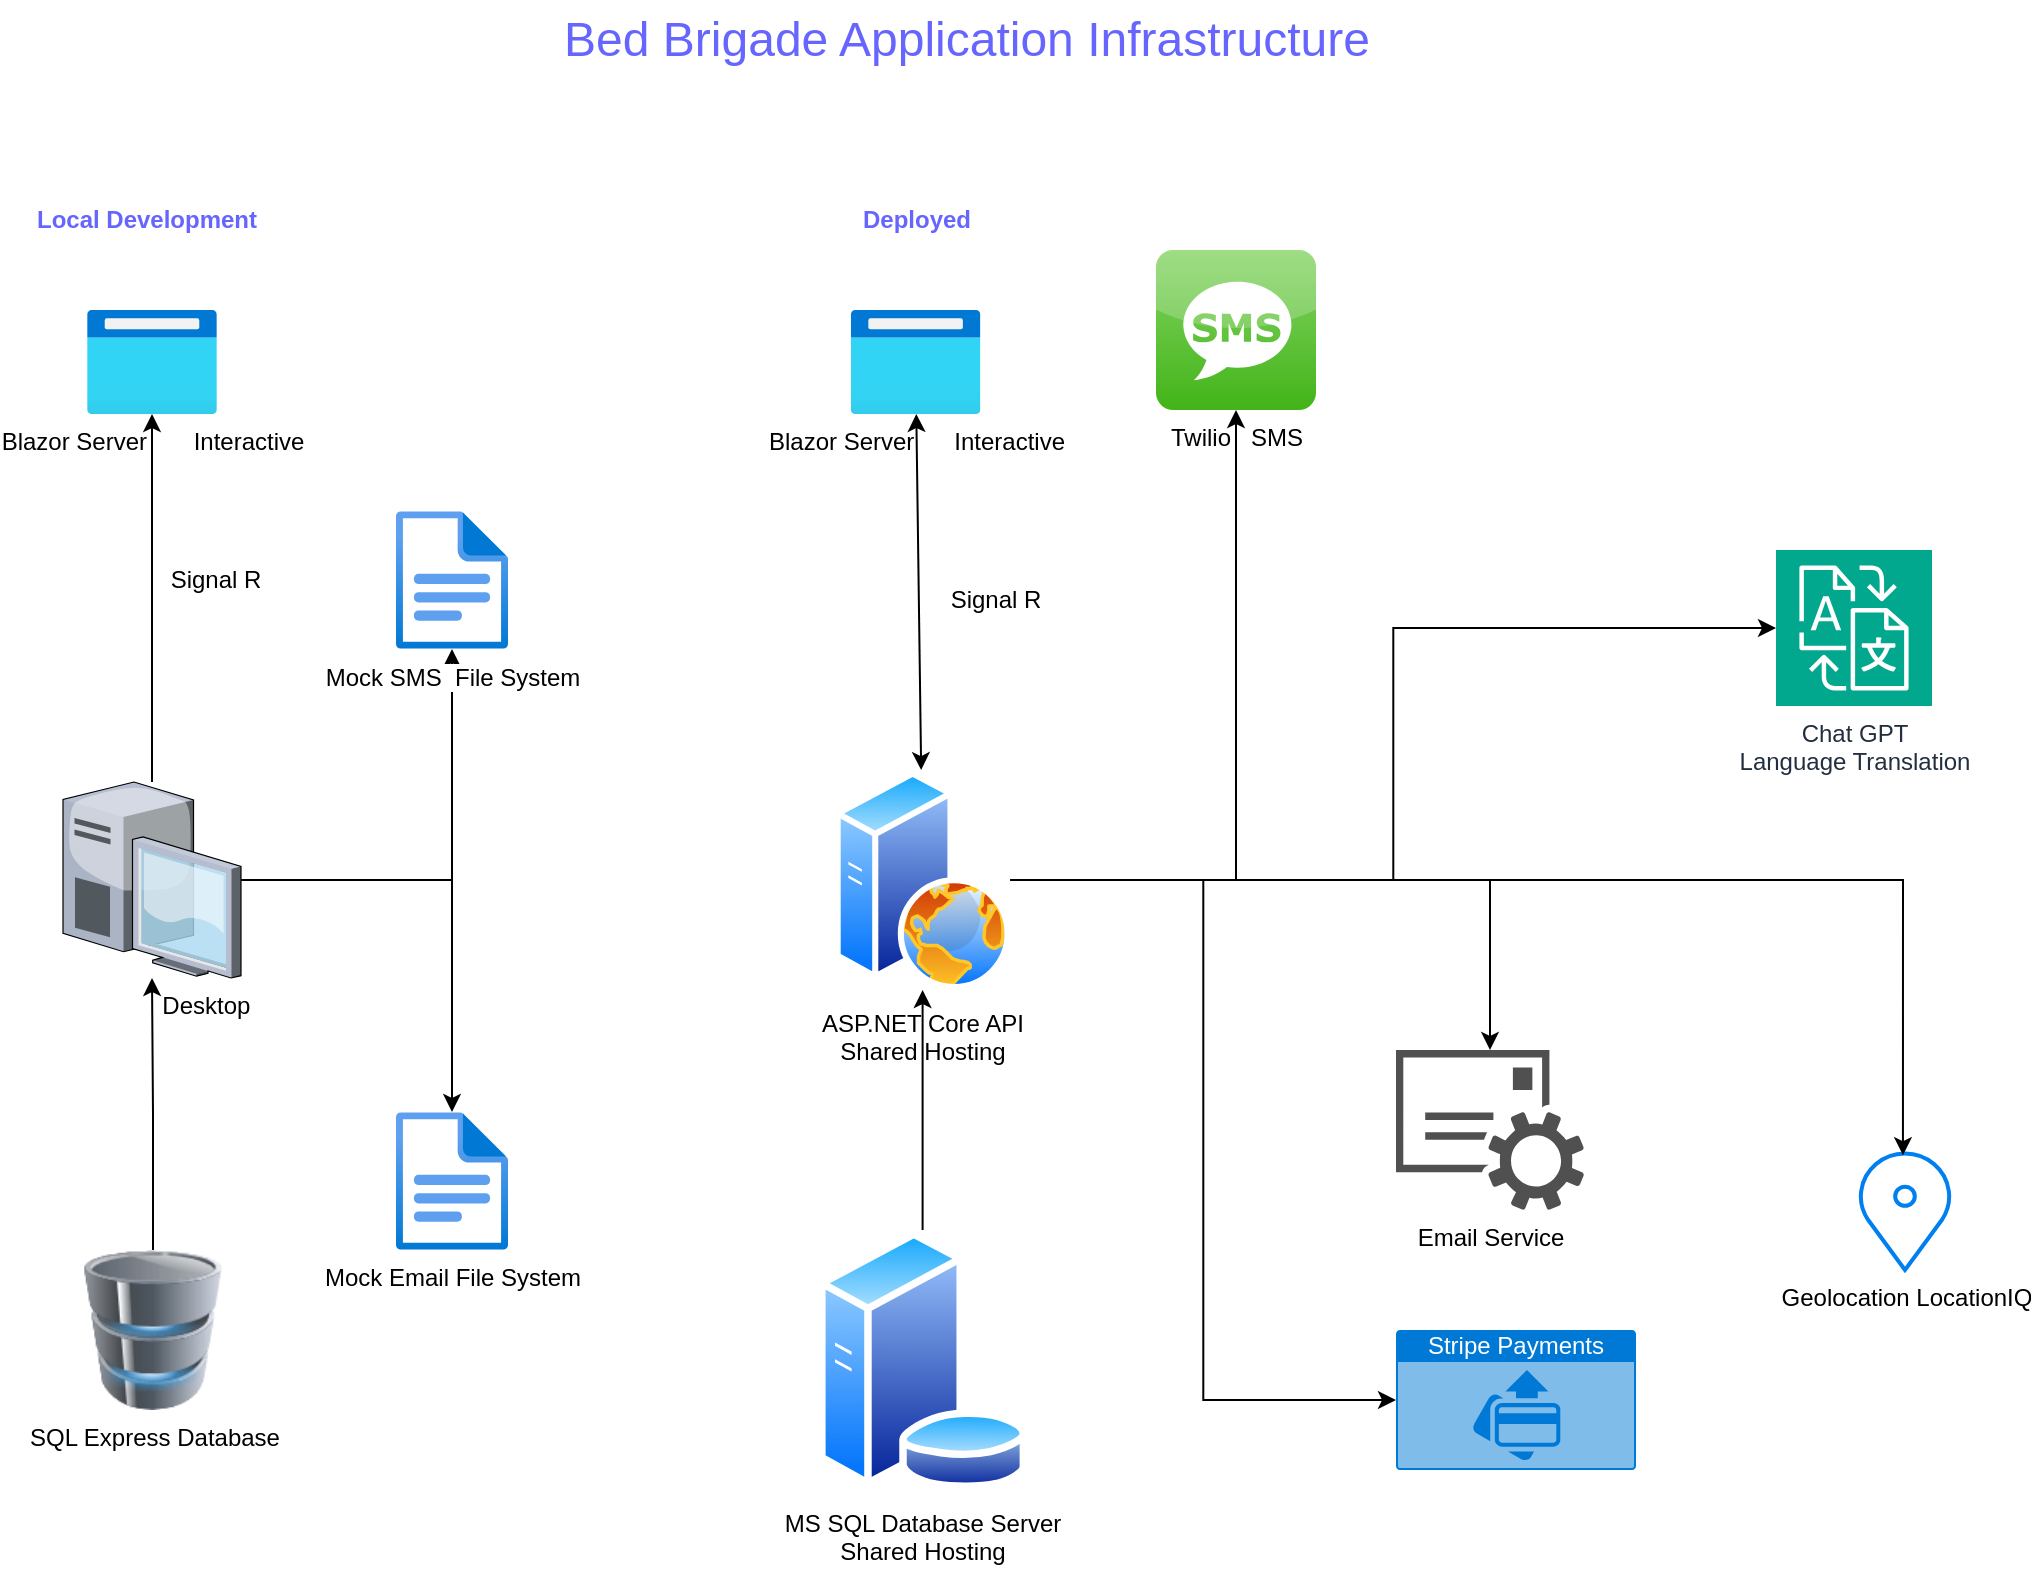 <mxfile version="28.1.2">
  <diagram id="l8hXMBHkgcEJcSW0mbfh" name="Page-1">
    <mxGraphModel dx="1252" dy="750" grid="1" gridSize="10" guides="1" tooltips="1" connect="1" arrows="1" fold="1" page="1" pageScale="1" pageWidth="1169" pageHeight="827" math="0" shadow="0">
      <root>
        <mxCell id="0" />
        <mxCell id="1" parent="0" />
        <mxCell id="KPSFrstp3I5E5WE4vEDi-1" value="Blazor Server&amp;nbsp; &amp;nbsp; &amp;nbsp; &amp;nbsp;Interactive" style="aspect=fixed;html=1;points=[];align=center;image;fontSize=12;image=img/lib/azure2/general/Browser.svg;" parent="1" vertex="1">
          <mxGeometry x="105.5" y="190" width="65" height="52" as="geometry" />
        </mxCell>
        <mxCell id="KPSFrstp3I5E5WE4vEDi-7" style="edgeStyle=orthogonalEdgeStyle;rounded=0;orthogonalLoop=1;jettySize=auto;html=1;exitX=0.5;exitY=0;exitDx=0;exitDy=0;" parent="1" source="KPSFrstp3I5E5WE4vEDi-6" target="KWQ1jZJJK1aeaoVWinUO-15" edge="1">
          <mxGeometry relative="1" as="geometry">
            <mxPoint x="138.5" y="530" as="targetPoint" />
          </mxGeometry>
        </mxCell>
        <mxCell id="KPSFrstp3I5E5WE4vEDi-6" value="SQL Express Database" style="image;html=1;image=img/lib/clip_art/computers/Database_128x128.png" parent="1" vertex="1">
          <mxGeometry x="98.5" y="660" width="80" height="80" as="geometry" />
        </mxCell>
        <mxCell id="KPSFrstp3I5E5WE4vEDi-8" value="Blazor Server&amp;nbsp; &amp;nbsp; &amp;nbsp; Interactive" style="aspect=fixed;html=1;points=[];align=center;image;fontSize=12;image=img/lib/azure2/general/Browser.svg;" parent="1" vertex="1">
          <mxGeometry x="487.3" y="190" width="65" height="52" as="geometry" />
        </mxCell>
        <mxCell id="3Pf_o91KMOeA2an3Wayn-23" style="edgeStyle=orthogonalEdgeStyle;rounded=0;orthogonalLoop=1;jettySize=auto;html=1;exitX=1;exitY=0.5;exitDx=0;exitDy=0;" edge="1" parent="1" source="KPSFrstp3I5E5WE4vEDi-10" target="KWQ1jZJJK1aeaoVWinUO-3">
          <mxGeometry relative="1" as="geometry" />
        </mxCell>
        <mxCell id="3Pf_o91KMOeA2an3Wayn-24" style="edgeStyle=orthogonalEdgeStyle;rounded=0;orthogonalLoop=1;jettySize=auto;html=1;exitX=1;exitY=0.5;exitDx=0;exitDy=0;entryX=0;entryY=0.5;entryDx=0;entryDy=0;entryPerimeter=0;" edge="1" parent="1" source="KPSFrstp3I5E5WE4vEDi-10" target="3Pf_o91KMOeA2an3Wayn-10">
          <mxGeometry relative="1" as="geometry" />
        </mxCell>
        <mxCell id="3Pf_o91KMOeA2an3Wayn-26" style="edgeStyle=orthogonalEdgeStyle;rounded=0;orthogonalLoop=1;jettySize=auto;html=1;exitX=1;exitY=0.5;exitDx=0;exitDy=0;" edge="1" parent="1" source="KPSFrstp3I5E5WE4vEDi-10" target="3Pf_o91KMOeA2an3Wayn-8">
          <mxGeometry relative="1" as="geometry" />
        </mxCell>
        <mxCell id="KPSFrstp3I5E5WE4vEDi-10" value="ASP.NET Core API&lt;br&gt;Shared Hosting" style="aspect=fixed;perimeter=ellipsePerimeter;html=1;align=center;shadow=0;dashed=0;spacingTop=3;image;image=img/lib/active_directory/web_server.svg;" parent="1" vertex="1">
          <mxGeometry x="479.3" y="420" width="88" height="110" as="geometry" />
        </mxCell>
        <mxCell id="KPSFrstp3I5E5WE4vEDi-11" style="edgeStyle=orthogonalEdgeStyle;rounded=0;orthogonalLoop=1;jettySize=auto;html=1;exitX=0.5;exitY=0;exitDx=0;exitDy=0;" parent="1" source="KPSFrstp3I5E5WE4vEDi-13" target="KPSFrstp3I5E5WE4vEDi-10" edge="1">
          <mxGeometry relative="1" as="geometry">
            <mxPoint x="523.3" y="660" as="sourcePoint" />
          </mxGeometry>
        </mxCell>
        <mxCell id="KPSFrstp3I5E5WE4vEDi-13" value="MS SQL Database Server&lt;br&gt;Shared Hosting" style="aspect=fixed;perimeter=ellipsePerimeter;html=1;align=center;shadow=0;dashed=0;spacingTop=3;image;image=img/lib/active_directory/database_server.svg;" parent="1" vertex="1">
          <mxGeometry x="470" y="650" width="106.6" height="130" as="geometry" />
        </mxCell>
        <mxCell id="KPSFrstp3I5E5WE4vEDi-14" value="Local Development" style="text;html=1;resizable=0;autosize=1;align=center;verticalAlign=middle;points=[];fillColor=none;strokeColor=none;rounded=0;fontStyle=1;fontColor=#6666FF;" parent="1" vertex="1">
          <mxGeometry x="70" y="130" width="130" height="30" as="geometry" />
        </mxCell>
        <mxCell id="KPSFrstp3I5E5WE4vEDi-15" value="Deployed" style="text;html=1;resizable=0;autosize=1;align=center;verticalAlign=middle;points=[];fillColor=none;strokeColor=none;rounded=0;fontStyle=1;fontColor=#6666FF;" parent="1" vertex="1">
          <mxGeometry x="479.8" y="130" width="80" height="30" as="geometry" />
        </mxCell>
        <mxCell id="KPSFrstp3I5E5WE4vEDi-16" value="&lt;font style=&quot;font-size: 24px;&quot;&gt;Bed Brigade Application Infrastructure&lt;/font&gt;" style="text;html=1;resizable=0;autosize=1;align=center;verticalAlign=middle;points=[];rounded=0;fontColor=#6666FF;" parent="1" vertex="1">
          <mxGeometry x="330" y="35" width="430" height="40" as="geometry" />
        </mxCell>
        <mxCell id="KWQ1jZJJK1aeaoVWinUO-3" value="Email Service" style="sketch=0;pointerEvents=1;shadow=0;dashed=0;html=1;strokeColor=none;fillColor=#505050;labelPosition=center;verticalLabelPosition=bottom;verticalAlign=top;outlineConnect=0;align=center;shape=mxgraph.office.services.email_service;" parent="1" vertex="1">
          <mxGeometry x="760" y="560" width="94" height="80" as="geometry" />
        </mxCell>
        <mxCell id="KWQ1jZJJK1aeaoVWinUO-4" value="Mock Email File System" style="aspect=fixed;html=1;points=[];align=center;image;fontSize=12;image=img/lib/azure2/general/File.svg;" parent="1" vertex="1">
          <mxGeometry x="260" y="591" width="56.0" height="69" as="geometry" />
        </mxCell>
        <mxCell id="3Pf_o91KMOeA2an3Wayn-3" style="edgeStyle=orthogonalEdgeStyle;rounded=0;orthogonalLoop=1;jettySize=auto;html=1;" edge="1" parent="1" source="KWQ1jZJJK1aeaoVWinUO-15" target="3Pf_o91KMOeA2an3Wayn-1">
          <mxGeometry relative="1" as="geometry" />
        </mxCell>
        <mxCell id="3Pf_o91KMOeA2an3Wayn-5" style="edgeStyle=orthogonalEdgeStyle;rounded=0;orthogonalLoop=1;jettySize=auto;html=1;" edge="1" parent="1" source="KWQ1jZJJK1aeaoVWinUO-15" target="KPSFrstp3I5E5WE4vEDi-1">
          <mxGeometry relative="1" as="geometry" />
        </mxCell>
        <mxCell id="3Pf_o91KMOeA2an3Wayn-6" style="edgeStyle=orthogonalEdgeStyle;rounded=0;orthogonalLoop=1;jettySize=auto;html=1;" edge="1" parent="1" source="KWQ1jZJJK1aeaoVWinUO-15" target="KWQ1jZJJK1aeaoVWinUO-4">
          <mxGeometry relative="1" as="geometry" />
        </mxCell>
        <mxCell id="KWQ1jZJJK1aeaoVWinUO-15" value="&amp;nbsp; &amp;nbsp; &amp;nbsp; &amp;nbsp; &amp;nbsp; &amp;nbsp; &amp;nbsp; &amp;nbsp; Desktop" style="verticalLabelPosition=bottom;sketch=0;aspect=fixed;html=1;verticalAlign=top;strokeColor=none;align=center;outlineConnect=0;shape=mxgraph.citrix.desktop;" parent="1" vertex="1">
          <mxGeometry x="93.5" y="426" width="89" height="98" as="geometry" />
        </mxCell>
        <mxCell id="fygZmoa3CaXH732BGQSu-2" value="Signal R" style="text;html=1;strokeColor=none;fillColor=none;align=center;verticalAlign=middle;whiteSpace=wrap;rounded=0;" parent="1" vertex="1">
          <mxGeometry x="140" y="310" width="60" height="30" as="geometry" />
        </mxCell>
        <mxCell id="fygZmoa3CaXH732BGQSu-3" value="Signal R" style="text;html=1;strokeColor=none;fillColor=none;align=center;verticalAlign=middle;whiteSpace=wrap;rounded=0;" parent="1" vertex="1">
          <mxGeometry x="530" y="320" width="60" height="30" as="geometry" />
        </mxCell>
        <mxCell id="fygZmoa3CaXH732BGQSu-4" value="" style="endArrow=classic;startArrow=classic;html=1;rounded=0;" parent="1" source="KPSFrstp3I5E5WE4vEDi-10" target="KPSFrstp3I5E5WE4vEDi-8" edge="1">
          <mxGeometry width="50" height="50" relative="1" as="geometry">
            <mxPoint x="390" y="350" as="sourcePoint" />
            <mxPoint x="440" y="300" as="targetPoint" />
          </mxGeometry>
        </mxCell>
        <mxCell id="3Pf_o91KMOeA2an3Wayn-1" value="Mock SMS&amp;nbsp; File System" style="aspect=fixed;html=1;points=[];align=center;image;fontSize=12;image=img/lib/azure2/general/File.svg;" vertex="1" parent="1">
          <mxGeometry x="260" y="290.5" width="56.0" height="69" as="geometry" />
        </mxCell>
        <mxCell id="3Pf_o91KMOeA2an3Wayn-8" value="Twilio&amp;nbsp; &amp;nbsp;SMS" style="dashed=0;outlineConnect=0;html=1;align=center;labelPosition=center;verticalLabelPosition=bottom;verticalAlign=top;shape=mxgraph.webicons.sms;fillColor=#86D466;gradientColor=#42B418" vertex="1" parent="1">
          <mxGeometry x="640" y="160" width="80" height="80" as="geometry" />
        </mxCell>
        <mxCell id="3Pf_o91KMOeA2an3Wayn-10" value="Chat GPT&lt;br&gt;Language Translation" style="sketch=0;points=[[0,0,0],[0.25,0,0],[0.5,0,0],[0.75,0,0],[1,0,0],[0,1,0],[0.25,1,0],[0.5,1,0],[0.75,1,0],[1,1,0],[0,0.25,0],[0,0.5,0],[0,0.75,0],[1,0.25,0],[1,0.5,0],[1,0.75,0]];outlineConnect=0;fontColor=#232F3E;fillColor=#01A88D;strokeColor=#ffffff;dashed=0;verticalLabelPosition=bottom;verticalAlign=top;align=center;html=1;fontSize=12;fontStyle=0;aspect=fixed;shape=mxgraph.aws4.resourceIcon;resIcon=mxgraph.aws4.translate;" vertex="1" parent="1">
          <mxGeometry x="950" y="310" width="78" height="78" as="geometry" />
        </mxCell>
        <mxCell id="3Pf_o91KMOeA2an3Wayn-12" value="Geolocation LocationIQ" style="html=1;verticalLabelPosition=bottom;align=center;labelBackgroundColor=#ffffff;verticalAlign=top;strokeWidth=2;strokeColor=#0080F0;shadow=0;dashed=0;shape=mxgraph.ios7.icons.location;" vertex="1" parent="1">
          <mxGeometry x="990" y="610" width="49" height="60" as="geometry" />
        </mxCell>
        <mxCell id="3Pf_o91KMOeA2an3Wayn-13" value="Stripe Payments" style="html=1;whiteSpace=wrap;strokeColor=none;fillColor=#0079D6;labelPosition=center;verticalLabelPosition=middle;verticalAlign=top;align=center;fontSize=12;outlineConnect=0;spacingTop=-6;fontColor=#FFFFFF;sketch=0;shape=mxgraph.sitemap.payment;" vertex="1" parent="1">
          <mxGeometry x="760" y="700" width="120" height="70" as="geometry" />
        </mxCell>
        <mxCell id="3Pf_o91KMOeA2an3Wayn-22" style="edgeStyle=orthogonalEdgeStyle;rounded=0;orthogonalLoop=1;jettySize=auto;html=1;entryX=0;entryY=0.5;entryDx=0;entryDy=0;entryPerimeter=0;" edge="1" parent="1" source="KPSFrstp3I5E5WE4vEDi-10" target="3Pf_o91KMOeA2an3Wayn-13">
          <mxGeometry relative="1" as="geometry" />
        </mxCell>
        <mxCell id="3Pf_o91KMOeA2an3Wayn-25" style="edgeStyle=orthogonalEdgeStyle;rounded=0;orthogonalLoop=1;jettySize=auto;html=1;exitX=1;exitY=0.5;exitDx=0;exitDy=0;entryX=0.479;entryY=0.043;entryDx=0;entryDy=0;entryPerimeter=0;" edge="1" parent="1" source="KPSFrstp3I5E5WE4vEDi-10" target="3Pf_o91KMOeA2an3Wayn-12">
          <mxGeometry relative="1" as="geometry" />
        </mxCell>
      </root>
    </mxGraphModel>
  </diagram>
</mxfile>
